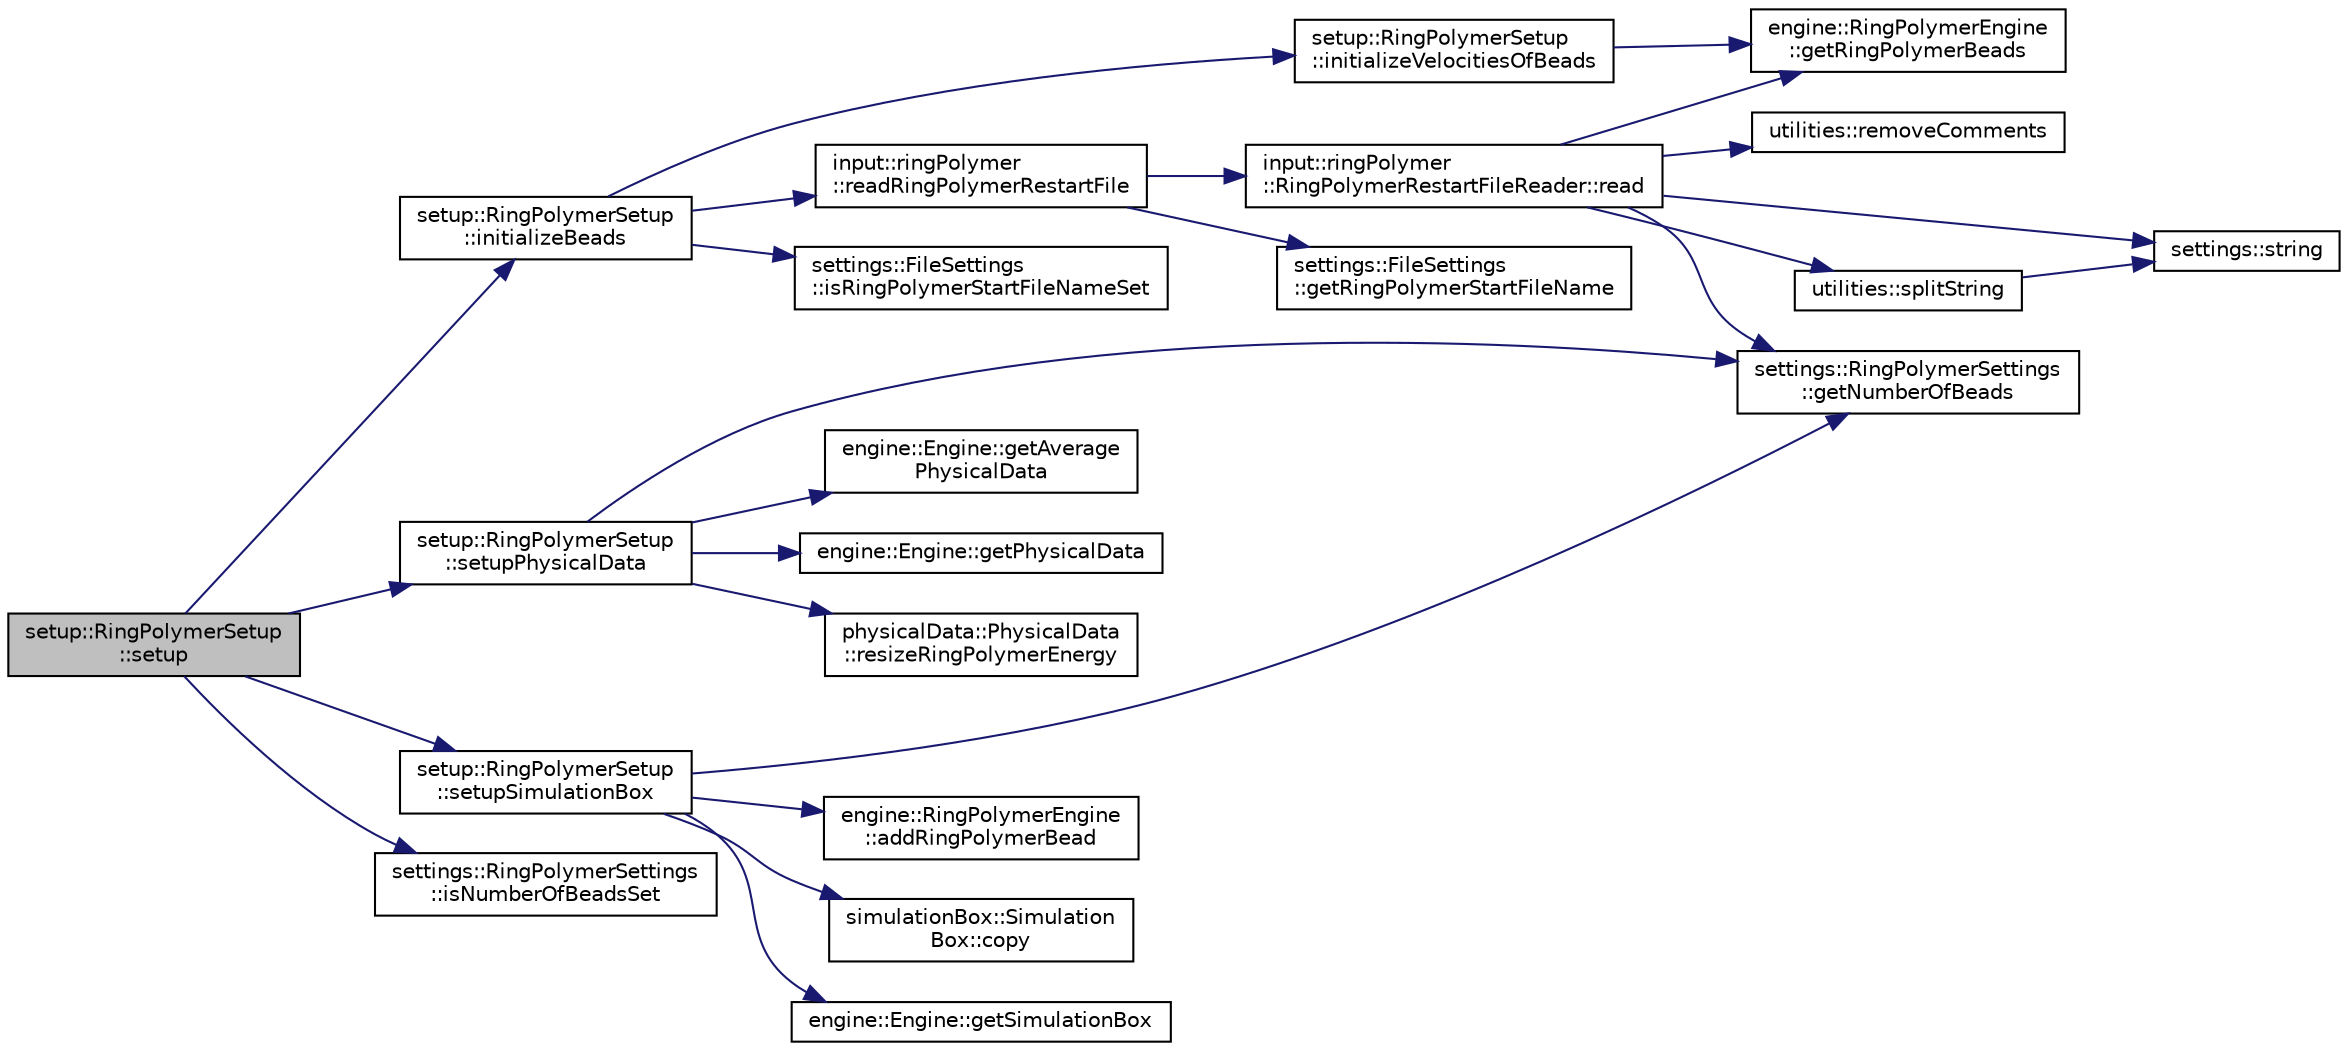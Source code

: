 digraph "setup::RingPolymerSetup::setup"
{
 // LATEX_PDF_SIZE
  edge [fontname="Helvetica",fontsize="10",labelfontname="Helvetica",labelfontsize="10"];
  node [fontname="Helvetica",fontsize="10",shape=record];
  rankdir="LR";
  Node1 [label="setup::RingPolymerSetup\l::setup",height=0.2,width=0.4,color="black", fillcolor="grey75", style="filled", fontcolor="black",tooltip="setup a ring polymer simulation"];
  Node1 -> Node2 [color="midnightblue",fontsize="10",style="solid",fontname="Helvetica"];
  Node2 [label="setup::RingPolymerSetup\l::initializeBeads",height=0.2,width=0.4,color="black", fillcolor="white", style="filled",URL="$classsetup_1_1RingPolymerSetup.html#a9c67a171a9599dfaf523ea8028f3edce",tooltip="initialize beads for ring polymer simulation"];
  Node2 -> Node3 [color="midnightblue",fontsize="10",style="solid",fontname="Helvetica"];
  Node3 [label="setup::RingPolymerSetup\l::initializeVelocitiesOfBeads",height=0.2,width=0.4,color="black", fillcolor="white", style="filled",URL="$classsetup_1_1RingPolymerSetup.html#a90db5090d126cf8a2f71a8ff754ea13e",tooltip=" "];
  Node3 -> Node4 [color="midnightblue",fontsize="10",style="solid",fontname="Helvetica"];
  Node4 [label="engine::RingPolymerEngine\l::getRingPolymerBeads",height=0.2,width=0.4,color="black", fillcolor="white", style="filled",URL="$classengine_1_1RingPolymerEngine.html#aae037558a8367aede7daa7eff5038961",tooltip=" "];
  Node2 -> Node5 [color="midnightblue",fontsize="10",style="solid",fontname="Helvetica"];
  Node5 [label="settings::FileSettings\l::isRingPolymerStartFileNameSet",height=0.2,width=0.4,color="black", fillcolor="white", style="filled",URL="$classsettings_1_1FileSettings.html#ae0bdc468d5e7c32ac88c1dc12b149ac7",tooltip=" "];
  Node2 -> Node6 [color="midnightblue",fontsize="10",style="solid",fontname="Helvetica"];
  Node6 [label="input::ringPolymer\l::readRingPolymerRestartFile",height=0.2,width=0.4,color="black", fillcolor="white", style="filled",URL="$namespaceinput_1_1ringPolymer.html#a69f44572a938c80f7c1dfeaf9b5da282",tooltip="wrapper function to construct a RingPolymerRestartFileReader object and call the read function"];
  Node6 -> Node7 [color="midnightblue",fontsize="10",style="solid",fontname="Helvetica"];
  Node7 [label="settings::FileSettings\l::getRingPolymerStartFileName",height=0.2,width=0.4,color="black", fillcolor="white", style="filled",URL="$classsettings_1_1FileSettings.html#a836906e32257dbf30879cc179cc7440e",tooltip=" "];
  Node6 -> Node8 [color="midnightblue",fontsize="10",style="solid",fontname="Helvetica"];
  Node8 [label="input::ringPolymer\l::RingPolymerRestartFileReader::read",height=0.2,width=0.4,color="black", fillcolor="white", style="filled",URL="$classinput_1_1ringPolymer_1_1RingPolymerRestartFileReader.html#ae9514b3b3e654e16796e8afba89aa269",tooltip="Reads a .rpmd.rst file sets the ring polymer beads in the engine."];
  Node8 -> Node9 [color="midnightblue",fontsize="10",style="solid",fontname="Helvetica"];
  Node9 [label="settings::RingPolymerSettings\l::getNumberOfBeads",height=0.2,width=0.4,color="black", fillcolor="white", style="filled",URL="$classsettings_1_1RingPolymerSettings.html#a533e679cc70a74bb935fde57ed96982a",tooltip=" "];
  Node8 -> Node4 [color="midnightblue",fontsize="10",style="solid",fontname="Helvetica"];
  Node8 -> Node10 [color="midnightblue",fontsize="10",style="solid",fontname="Helvetica"];
  Node10 [label="utilities::removeComments",height=0.2,width=0.4,color="black", fillcolor="white", style="filled",URL="$namespaceutilities.html#abbd684a64c3b01b9a51b4fb24c072d8c",tooltip="Removes comments from a line."];
  Node8 -> Node11 [color="midnightblue",fontsize="10",style="solid",fontname="Helvetica"];
  Node11 [label="utilities::splitString",height=0.2,width=0.4,color="black", fillcolor="white", style="filled",URL="$namespaceutilities.html#ab4b979e912d61a56489383f2757613b0",tooltip="Splits a string into a vector of strings at every whitespace."];
  Node11 -> Node12 [color="midnightblue",fontsize="10",style="solid",fontname="Helvetica"];
  Node12 [label="settings::string",height=0.2,width=0.4,color="black", fillcolor="white", style="filled",URL="$namespacesettings.html#a25810432631a237804b3241be4305787",tooltip="return string of manostatType"];
  Node8 -> Node12 [color="midnightblue",fontsize="10",style="solid",fontname="Helvetica"];
  Node1 -> Node13 [color="midnightblue",fontsize="10",style="solid",fontname="Helvetica"];
  Node13 [label="settings::RingPolymerSettings\l::isNumberOfBeadsSet",height=0.2,width=0.4,color="black", fillcolor="white", style="filled",URL="$classsettings_1_1RingPolymerSettings.html#a089105a66708d7e21bb48853aa19200c",tooltip=" "];
  Node1 -> Node14 [color="midnightblue",fontsize="10",style="solid",fontname="Helvetica"];
  Node14 [label="setup::RingPolymerSetup\l::setupPhysicalData",height=0.2,width=0.4,color="black", fillcolor="white", style="filled",URL="$classsetup_1_1RingPolymerSetup.html#a816518905b855e8fe31220379bf178f0",tooltip="setup physical data for ring polymer simulation"];
  Node14 -> Node15 [color="midnightblue",fontsize="10",style="solid",fontname="Helvetica"];
  Node15 [label="engine::Engine::getAverage\lPhysicalData",height=0.2,width=0.4,color="black", fillcolor="white", style="filled",URL="$classengine_1_1Engine.html#a8a759a73db0b774ae49b0c68fd7137f8",tooltip=" "];
  Node14 -> Node9 [color="midnightblue",fontsize="10",style="solid",fontname="Helvetica"];
  Node14 -> Node16 [color="midnightblue",fontsize="10",style="solid",fontname="Helvetica"];
  Node16 [label="engine::Engine::getPhysicalData",height=0.2,width=0.4,color="black", fillcolor="white", style="filled",URL="$classengine_1_1Engine.html#a353a05a46d69bd73ed41c2767cee1f20",tooltip=" "];
  Node14 -> Node17 [color="midnightblue",fontsize="10",style="solid",fontname="Helvetica"];
  Node17 [label="physicalData::PhysicalData\l::resizeRingPolymerEnergy",height=0.2,width=0.4,color="black", fillcolor="white", style="filled",URL="$classphysicalData_1_1PhysicalData.html#ad84464c25025e58602af09ddd3edc90c",tooltip=" "];
  Node1 -> Node18 [color="midnightblue",fontsize="10",style="solid",fontname="Helvetica"];
  Node18 [label="setup::RingPolymerSetup\l::setupSimulationBox",height=0.2,width=0.4,color="black", fillcolor="white", style="filled",URL="$classsetup_1_1RingPolymerSetup.html#a2d2b6d920e643dfb78f055035d59a57a",tooltip="setup simulation box for ring polymer simulation"];
  Node18 -> Node19 [color="midnightblue",fontsize="10",style="solid",fontname="Helvetica"];
  Node19 [label="engine::RingPolymerEngine\l::addRingPolymerBead",height=0.2,width=0.4,color="black", fillcolor="white", style="filled",URL="$classengine_1_1RingPolymerEngine.html#a4c7cf6f3c53a768dd8f7989e607d9912",tooltip=" "];
  Node18 -> Node20 [color="midnightblue",fontsize="10",style="solid",fontname="Helvetica"];
  Node20 [label="simulationBox::Simulation\lBox::copy",height=0.2,width=0.4,color="black", fillcolor="white", style="filled",URL="$classsimulationBox_1_1SimulationBox.html#afb8665d44758d8b668cb97eaa30d3772",tooltip="copy simulationBox object this"];
  Node18 -> Node9 [color="midnightblue",fontsize="10",style="solid",fontname="Helvetica"];
  Node18 -> Node21 [color="midnightblue",fontsize="10",style="solid",fontname="Helvetica"];
  Node21 [label="engine::Engine::getSimulationBox",height=0.2,width=0.4,color="black", fillcolor="white", style="filled",URL="$classengine_1_1Engine.html#ace473cd47266e64aee716132e724bfbc",tooltip=" "];
}
